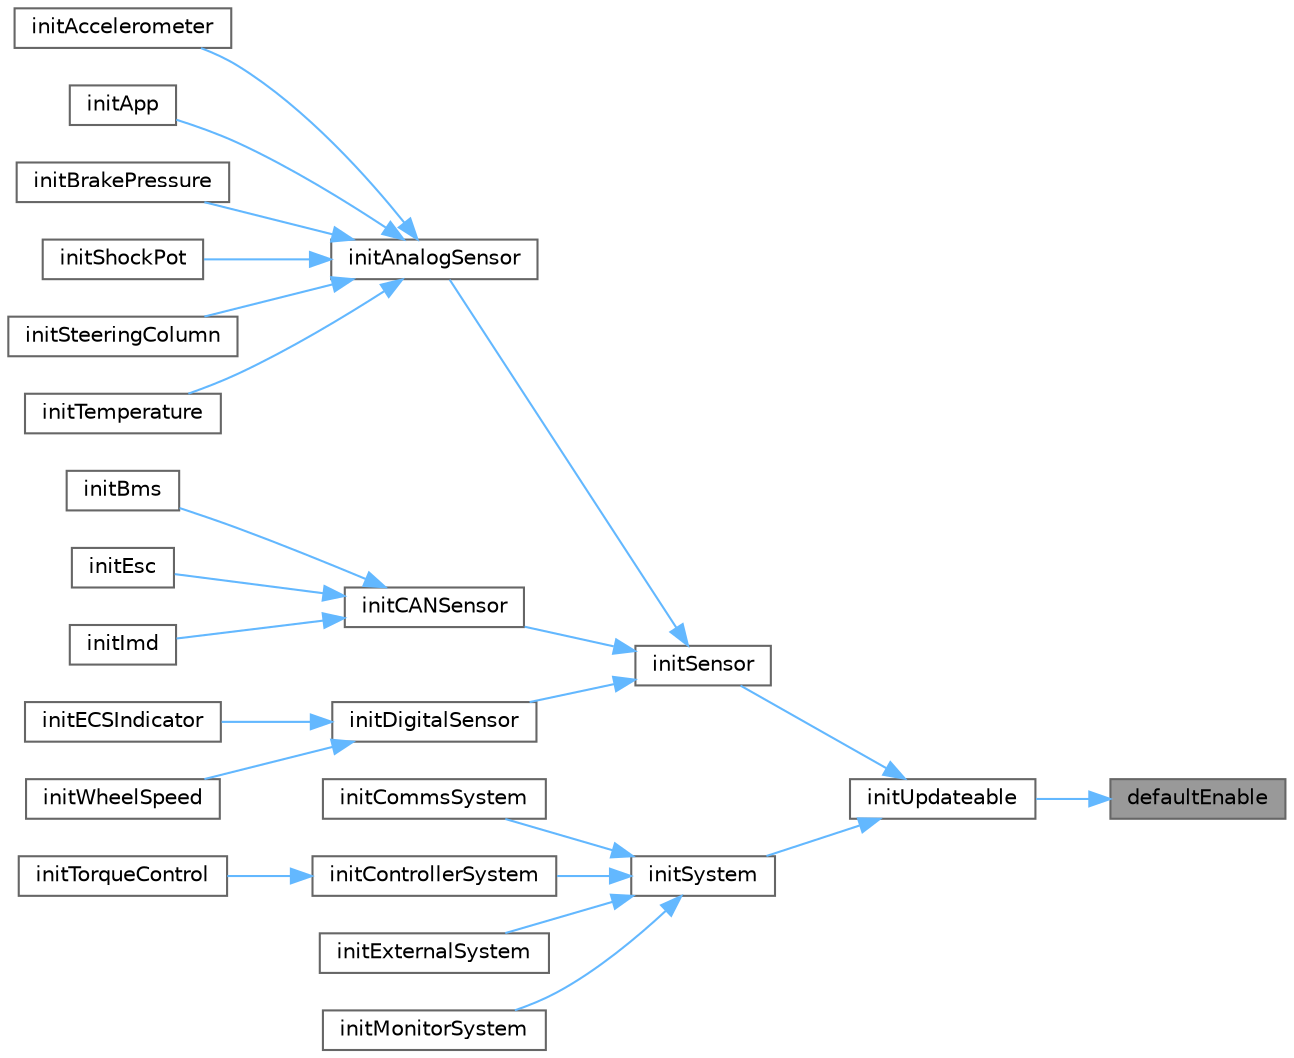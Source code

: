 digraph "defaultEnable"
{
 // LATEX_PDF_SIZE
  bgcolor="transparent";
  edge [fontname=Helvetica,fontsize=10,labelfontname=Helvetica,labelfontsize=10];
  node [fontname=Helvetica,fontsize=10,shape=box,height=0.2,width=0.4];
  rankdir="RL";
  Node1 [label="defaultEnable",height=0.2,width=0.4,color="gray40", fillcolor="grey60", style="filled", fontcolor="black",tooltip="Default enable function for Updateable objects."];
  Node1 -> Node2 [dir="back",color="steelblue1",style="solid"];
  Node2 [label="initUpdateable",height=0.2,width=0.4,color="grey40", fillcolor="white", style="filled",URL="$Updateable_8c.html#aaad6c964e32bb05093b5e551856837b4",tooltip=" "];
  Node2 -> Node3 [dir="back",color="steelblue1",style="solid"];
  Node3 [label="initSensor",height=0.2,width=0.4,color="grey40", fillcolor="white", style="filled",URL="$Sensor_8c.html#afa23c62d6ac2176a3ab170f42bce0663",tooltip="Initializes a sensor with the given parameters."];
  Node3 -> Node4 [dir="back",color="steelblue1",style="solid"];
  Node4 [label="initAnalogSensor",height=0.2,width=0.4,color="grey40", fillcolor="white", style="filled",URL="$AnalogSensor_8c.html#a1f4d14f551bd2aeab536372c13bb3180",tooltip="Initializes an analog sensor."];
  Node4 -> Node5 [dir="back",color="steelblue1",style="solid"];
  Node5 [label="initAccelerometer",height=0.2,width=0.4,color="grey40", fillcolor="white", style="filled",URL="$Accelerometer_8c.html#acf82e4569532339a0a1eb666e1398d4b",tooltip="Initializes the accelerometer with the given channel, frequency, and multiplexer channel."];
  Node4 -> Node6 [dir="back",color="steelblue1",style="solid"];
  Node6 [label="initApp",height=0.2,width=0.4,color="grey40", fillcolor="white", style="filled",URL="$App_8c.html#a70256ff87716960d0b2a216d48fd94ce",tooltip="Initializes the APP with the given frequency and channel."];
  Node4 -> Node7 [dir="back",color="steelblue1",style="solid"];
  Node7 [label="initBrakePressure",height=0.2,width=0.4,color="grey40", fillcolor="white", style="filled",URL="$BrakePressure_8c.html#a6cc0bf29d38b4637cb6a0a36f0196a81",tooltip="Initializes the BrakePressure sensor with the given frequency and channel."];
  Node4 -> Node8 [dir="back",color="steelblue1",style="solid"];
  Node8 [label="initShockPot",height=0.2,width=0.4,color="grey40", fillcolor="white", style="filled",URL="$ShockPot_8c.html#aa504d587a6cb42be1f4aed7bbea6c1a4",tooltip="Initializes the ShockPot sensor with the given frequency, channel, and wheel location."];
  Node4 -> Node9 [dir="back",color="steelblue1",style="solid"];
  Node9 [label="initSteeringColumn",height=0.2,width=0.4,color="grey40", fillcolor="white", style="filled",URL="$SteeringColumn_8c.html#ad4e64b53204532d834ba6aa5a2a965ab",tooltip="Initializes the SteeringColumn sensor with the given frequency, channel, and zero offset."];
  Node4 -> Node10 [dir="back",color="steelblue1",style="solid"];
  Node10 [label="initTemperature",height=0.2,width=0.4,color="grey40", fillcolor="white", style="filled",URL="$Temperature_8c.html#a72614117a34330f3d93ad6e0d763fad9",tooltip="Initializes the Temperature sensor with the given frequency and channel."];
  Node3 -> Node11 [dir="back",color="steelblue1",style="solid"];
  Node11 [label="initCANSensor",height=0.2,width=0.4,color="grey40", fillcolor="white", style="filled",URL="$CANSensor_8c.html#a0331142dd6c26bd37590734c174cb274",tooltip="Initializes a CAN sensor with the given parameters."];
  Node11 -> Node12 [dir="back",color="steelblue1",style="solid"];
  Node12 [label="initBms",height=0.2,width=0.4,color="grey40", fillcolor="white", style="filled",URL="$Bms_8c.html#afeeadcad4acba40f2d7197368054b051",tooltip="Initializes the BMS with the given frequency."];
  Node11 -> Node13 [dir="back",color="steelblue1",style="solid"];
  Node13 [label="initEsc",height=0.2,width=0.4,color="grey40", fillcolor="white", style="filled",URL="$Esc_8c.html#a88716097de898ba50d9866c5639e8c52",tooltip="Initializes the ESC with the given frequency."];
  Node11 -> Node14 [dir="back",color="steelblue1",style="solid"];
  Node14 [label="initImd",height=0.2,width=0.4,color="grey40", fillcolor="white", style="filled",URL="$Imd_8c.html#a4920d20ec1d5bea9a18548398159754b",tooltip="Initializes the IMD with the given frequency."];
  Node3 -> Node15 [dir="back",color="steelblue1",style="solid"];
  Node15 [label="initDigitalSensor",height=0.2,width=0.4,color="grey40", fillcolor="white", style="filled",URL="$DigitalSensor_8c.html#a485376e49d8618b1709c567de17663e6",tooltip="Initializes a digital sensor with the given parameters."];
  Node15 -> Node16 [dir="back",color="steelblue1",style="solid"];
  Node16 [label="initECSIndicator",height=0.2,width=0.4,color="grey40", fillcolor="white", style="filled",URL="$ESCIndicator_8c.html#a23268d6d75292be2165c72d48183abe8",tooltip=" "];
  Node15 -> Node17 [dir="back",color="steelblue1",style="solid"];
  Node17 [label="initWheelSpeed",height=0.2,width=0.4,color="grey40", fillcolor="white", style="filled",URL="$WheelSpeed_8c.html#ac49732714bcdc5c6bb1c4f94ddf497b3",tooltip="Initialization function for a wheel speed sensor."];
  Node2 -> Node18 [dir="back",color="steelblue1",style="solid"];
  Node18 [label="initSystem",height=0.2,width=0.4,color="grey40", fillcolor="white", style="filled",URL="$System_8c.html#a2c23656f84d9e596c05e362da5a70085",tooltip="Initializes a System object."];
  Node18 -> Node19 [dir="back",color="steelblue1",style="solid"];
  Node19 [label="initCommsSystem",height=0.2,width=0.4,color="grey40", fillcolor="white", style="filled",URL="$CommsSystem_8c.html#ab24ecccdbc3c3a34bf1204ccf35c45a6",tooltip="Initializes the Comms System with initial settings."];
  Node18 -> Node20 [dir="back",color="steelblue1",style="solid"];
  Node20 [label="initControllerSystem",height=0.2,width=0.4,color="grey40", fillcolor="white", style="filled",URL="$ControllerSystem_8c.html#aa76143ff1ff31aa97bbb002a71d55ea5",tooltip="Initializes the Controller System with initial settings."];
  Node20 -> Node21 [dir="back",color="steelblue1",style="solid"];
  Node21 [label="initTorqueControl",height=0.2,width=0.4,color="grey40", fillcolor="white", style="filled",URL="$TorqueControl_8c.html#aeefa77a69d64da42889a3fb81c8fbe3b",tooltip="Initializes the Torque Control Actuator with initial settings."];
  Node18 -> Node22 [dir="back",color="steelblue1",style="solid"];
  Node22 [label="initExternalSystem",height=0.2,width=0.4,color="grey40", fillcolor="white", style="filled",URL="$ExternalSystem_8c.html#a4e4f320bb768dfd6c0ba22cbafc14fed",tooltip=" "];
  Node18 -> Node23 [dir="back",color="steelblue1",style="solid"];
  Node23 [label="initMonitorSystem",height=0.2,width=0.4,color="grey40", fillcolor="white", style="filled",URL="$MonitorSystem_8c.html#a83cb9acbc4ccdf96dd0d76cd92c0fedc",tooltip="Initializes the Monitor System with initial settings."];
}
